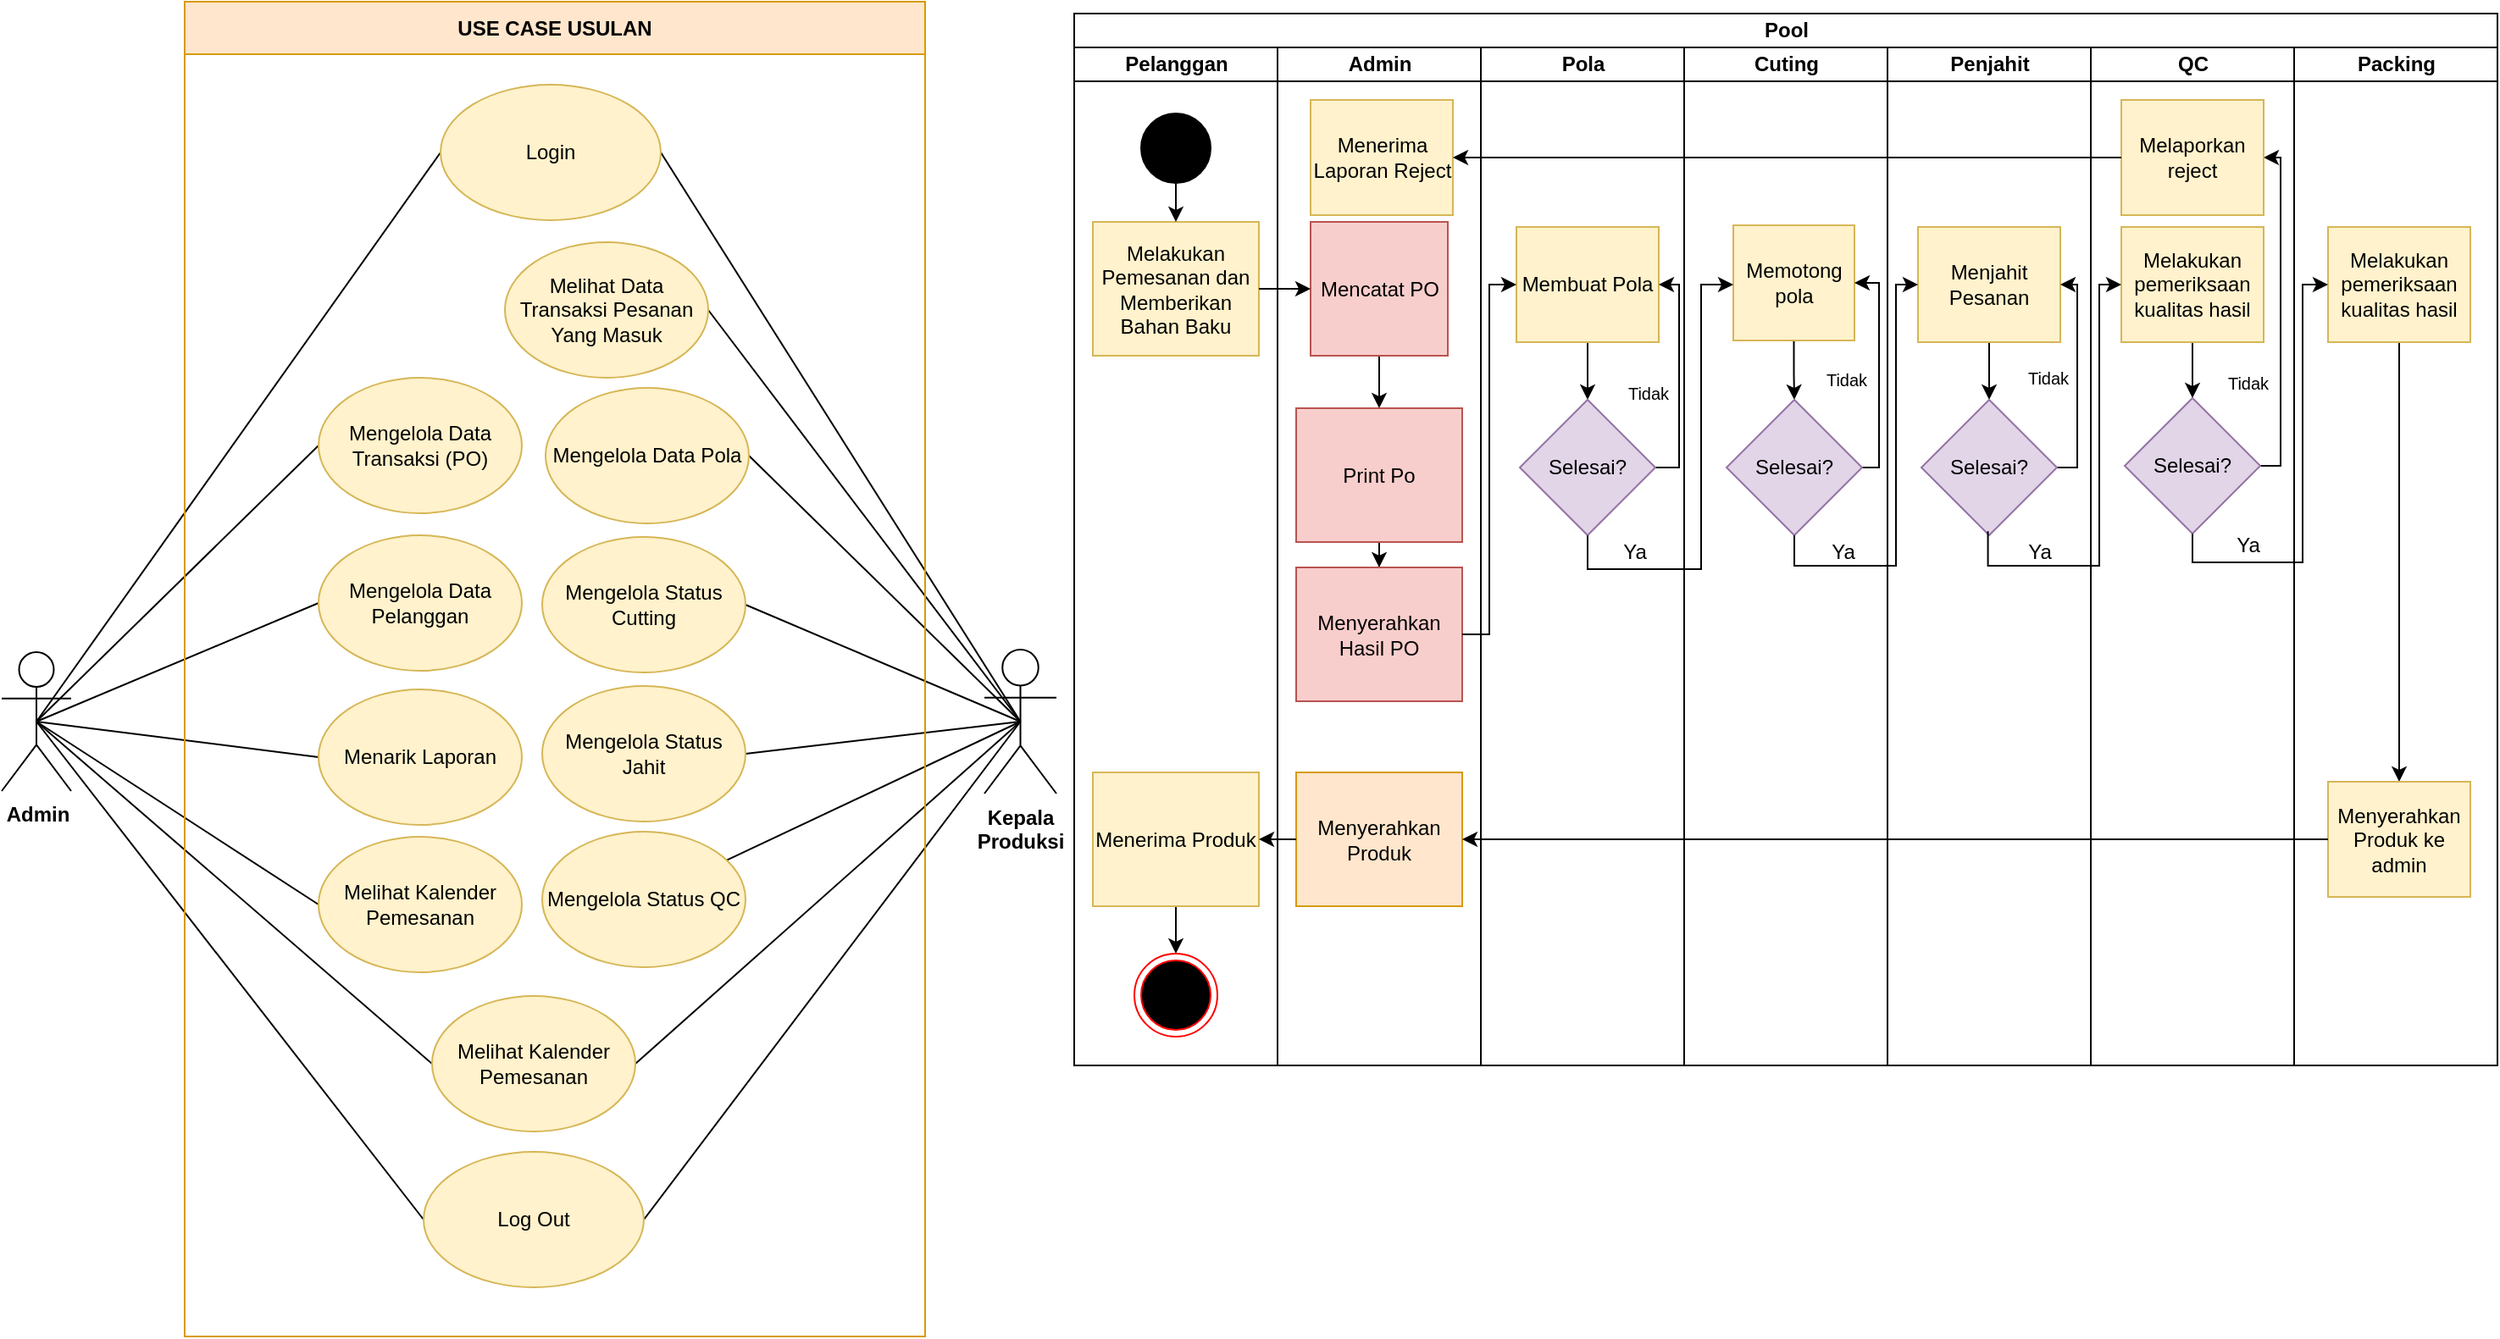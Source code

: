 <mxfile version="23.0.2" type="device">
  <diagram name="Page-1" id="tFfuztcTMQs85qxiR20M">
    <mxGraphModel dx="2600" dy="2480" grid="0" gridSize="10" guides="1" tooltips="1" connect="1" arrows="1" fold="1" page="1" pageScale="1" pageWidth="1169" pageHeight="827" math="0" shadow="0">
      <root>
        <mxCell id="0" />
        <mxCell id="1" parent="0" />
        <mxCell id="OKB7FHjG0Eb22n6GFWlt-1" value="Pool" style="swimlane;childLayout=stackLayout;resizeParent=1;resizeParentMax=0;startSize=20;html=1;" parent="1" vertex="1">
          <mxGeometry x="650" y="-804" width="840" height="621" as="geometry" />
        </mxCell>
        <mxCell id="OKB7FHjG0Eb22n6GFWlt-2" value="Pelanggan" style="swimlane;startSize=20;html=1;" parent="OKB7FHjG0Eb22n6GFWlt-1" vertex="1">
          <mxGeometry y="20" width="120" height="601" as="geometry" />
        </mxCell>
        <mxCell id="OKB7FHjG0Eb22n6GFWlt-34" value="Melakukan Pemesanan dan Memberikan Bahan Baku" style="rounded=0;whiteSpace=wrap;html=1;fillColor=#fff2cc;strokeColor=#d6b656;" parent="OKB7FHjG0Eb22n6GFWlt-2" vertex="1">
          <mxGeometry x="11" y="103" width="98" height="79" as="geometry" />
        </mxCell>
        <mxCell id="ELi3AkkHZuvTiEJ5uhsd-73" value="" style="edgeStyle=orthogonalEdgeStyle;rounded=0;orthogonalLoop=1;jettySize=auto;html=1;" parent="OKB7FHjG0Eb22n6GFWlt-2" source="ELi3AkkHZuvTiEJ5uhsd-44" target="ELi3AkkHZuvTiEJ5uhsd-72" edge="1">
          <mxGeometry relative="1" as="geometry" />
        </mxCell>
        <mxCell id="ELi3AkkHZuvTiEJ5uhsd-44" value="Menerima Produk" style="rounded=0;whiteSpace=wrap;html=1;fillColor=#fff2cc;strokeColor=#d6b656;" parent="OKB7FHjG0Eb22n6GFWlt-2" vertex="1">
          <mxGeometry x="11" y="428" width="98" height="79" as="geometry" />
        </mxCell>
        <mxCell id="ELi3AkkHZuvTiEJ5uhsd-71" value="" style="edgeStyle=orthogonalEdgeStyle;rounded=0;orthogonalLoop=1;jettySize=auto;html=1;" parent="OKB7FHjG0Eb22n6GFWlt-2" source="ELi3AkkHZuvTiEJ5uhsd-70" target="OKB7FHjG0Eb22n6GFWlt-34" edge="1">
          <mxGeometry relative="1" as="geometry" />
        </mxCell>
        <mxCell id="ELi3AkkHZuvTiEJ5uhsd-70" value="" style="ellipse;whiteSpace=wrap;html=1;aspect=fixed;fillColor=#000000;" parent="OKB7FHjG0Eb22n6GFWlt-2" vertex="1">
          <mxGeometry x="39.5" y="39" width="41" height="41" as="geometry" />
        </mxCell>
        <mxCell id="ELi3AkkHZuvTiEJ5uhsd-72" value="" style="ellipse;html=1;shape=endState;fillColor=#000000;strokeColor=#ff0000;" parent="OKB7FHjG0Eb22n6GFWlt-2" vertex="1">
          <mxGeometry x="35.5" y="535" width="49" height="49" as="geometry" />
        </mxCell>
        <mxCell id="OKB7FHjG0Eb22n6GFWlt-3" value="Admin" style="swimlane;startSize=20;html=1;" parent="OKB7FHjG0Eb22n6GFWlt-1" vertex="1">
          <mxGeometry x="120" y="20" width="120" height="601" as="geometry" />
        </mxCell>
        <mxCell id="ELi3AkkHZuvTiEJ5uhsd-68" value="" style="edgeStyle=orthogonalEdgeStyle;rounded=0;orthogonalLoop=1;jettySize=auto;html=1;" parent="OKB7FHjG0Eb22n6GFWlt-3" source="OKB7FHjG0Eb22n6GFWlt-36" target="OKB7FHjG0Eb22n6GFWlt-37" edge="1">
          <mxGeometry relative="1" as="geometry" />
        </mxCell>
        <mxCell id="OKB7FHjG0Eb22n6GFWlt-36" value="Mencatat PO" style="rounded=0;whiteSpace=wrap;html=1;fillColor=#f8cecc;strokeColor=#b85450;" parent="OKB7FHjG0Eb22n6GFWlt-3" vertex="1">
          <mxGeometry x="19.5" y="103" width="81" height="79" as="geometry" />
        </mxCell>
        <mxCell id="ELi3AkkHZuvTiEJ5uhsd-69" value="" style="edgeStyle=orthogonalEdgeStyle;rounded=0;orthogonalLoop=1;jettySize=auto;html=1;" parent="OKB7FHjG0Eb22n6GFWlt-3" source="OKB7FHjG0Eb22n6GFWlt-37" target="ELi3AkkHZuvTiEJ5uhsd-29" edge="1">
          <mxGeometry relative="1" as="geometry" />
        </mxCell>
        <mxCell id="OKB7FHjG0Eb22n6GFWlt-37" value="Print Po" style="rounded=0;whiteSpace=wrap;html=1;fillColor=#f8cecc;strokeColor=#b85450;" parent="OKB7FHjG0Eb22n6GFWlt-3" vertex="1">
          <mxGeometry x="11" y="213" width="98" height="79" as="geometry" />
        </mxCell>
        <mxCell id="ELi3AkkHZuvTiEJ5uhsd-29" value="Menyerahkan Hasil PO" style="rounded=0;whiteSpace=wrap;html=1;fillColor=#f8cecc;strokeColor=#b85450;" parent="OKB7FHjG0Eb22n6GFWlt-3" vertex="1">
          <mxGeometry x="11" y="307" width="98" height="79" as="geometry" />
        </mxCell>
        <mxCell id="ELi3AkkHZuvTiEJ5uhsd-42" value="Menyerahkan Produk" style="rounded=0;whiteSpace=wrap;html=1;fillColor=#ffe6cc;strokeColor=#d79b00;" parent="OKB7FHjG0Eb22n6GFWlt-3" vertex="1">
          <mxGeometry x="11" y="428" width="98" height="79" as="geometry" />
        </mxCell>
        <mxCell id="ELi3AkkHZuvTiEJ5uhsd-80" value="Menerima Laporan Reject" style="rounded=0;whiteSpace=wrap;html=1;fillColor=#fff2cc;strokeColor=#d6b656;" parent="OKB7FHjG0Eb22n6GFWlt-3" vertex="1">
          <mxGeometry x="19.5" y="31" width="84" height="68" as="geometry" />
        </mxCell>
        <mxCell id="OKB7FHjG0Eb22n6GFWlt-4" value="Pola" style="swimlane;startSize=20;html=1;" parent="OKB7FHjG0Eb22n6GFWlt-1" vertex="1">
          <mxGeometry x="240" y="20" width="120" height="601" as="geometry" />
        </mxCell>
        <mxCell id="ELi3AkkHZuvTiEJ5uhsd-33" value="" style="edgeStyle=orthogonalEdgeStyle;rounded=0;orthogonalLoop=1;jettySize=auto;html=1;" parent="OKB7FHjG0Eb22n6GFWlt-4" source="ELi3AkkHZuvTiEJ5uhsd-27" target="ELi3AkkHZuvTiEJ5uhsd-32" edge="1">
          <mxGeometry relative="1" as="geometry" />
        </mxCell>
        <mxCell id="ELi3AkkHZuvTiEJ5uhsd-27" value="Membuat Pola" style="rounded=0;whiteSpace=wrap;html=1;fillColor=#fff2cc;strokeColor=#d6b656;" parent="OKB7FHjG0Eb22n6GFWlt-4" vertex="1">
          <mxGeometry x="21" y="106" width="84" height="68" as="geometry" />
        </mxCell>
        <mxCell id="ELi3AkkHZuvTiEJ5uhsd-58" style="edgeStyle=orthogonalEdgeStyle;rounded=0;orthogonalLoop=1;jettySize=auto;html=1;exitX=1;exitY=0.5;exitDx=0;exitDy=0;entryX=1;entryY=0.5;entryDx=0;entryDy=0;" parent="OKB7FHjG0Eb22n6GFWlt-4" source="ELi3AkkHZuvTiEJ5uhsd-32" target="ELi3AkkHZuvTiEJ5uhsd-27" edge="1">
          <mxGeometry relative="1" as="geometry">
            <Array as="points">
              <mxPoint x="117" y="248" />
              <mxPoint x="117" y="140" />
            </Array>
          </mxGeometry>
        </mxCell>
        <mxCell id="ELi3AkkHZuvTiEJ5uhsd-32" value="Selesai?" style="rhombus;whiteSpace=wrap;html=1;fillColor=#e1d5e7;strokeColor=#9673a6;" parent="OKB7FHjG0Eb22n6GFWlt-4" vertex="1">
          <mxGeometry x="23.0" y="208" width="80" height="80" as="geometry" />
        </mxCell>
        <mxCell id="ELi3AkkHZuvTiEJ5uhsd-56" value="Ya" style="text;html=1;strokeColor=none;fillColor=none;align=center;verticalAlign=middle;whiteSpace=wrap;rounded=0;" parent="OKB7FHjG0Eb22n6GFWlt-4" vertex="1">
          <mxGeometry x="74" y="283" width="34" height="30" as="geometry" />
        </mxCell>
        <mxCell id="ELi3AkkHZuvTiEJ5uhsd-65" value="&lt;font style=&quot;font-size: 10px;&quot;&gt;Tidak&lt;/font&gt;" style="text;html=1;strokeColor=none;fillColor=none;align=center;verticalAlign=middle;whiteSpace=wrap;rounded=0;" parent="OKB7FHjG0Eb22n6GFWlt-4" vertex="1">
          <mxGeometry x="82" y="189" width="34" height="30" as="geometry" />
        </mxCell>
        <mxCell id="OKB7FHjG0Eb22n6GFWlt-5" value="Cuting" style="swimlane;startSize=20;html=1;" parent="OKB7FHjG0Eb22n6GFWlt-1" vertex="1">
          <mxGeometry x="360" y="20" width="120" height="601" as="geometry" />
        </mxCell>
        <mxCell id="ELi3AkkHZuvTiEJ5uhsd-46" value="" style="edgeStyle=orthogonalEdgeStyle;rounded=0;orthogonalLoop=1;jettySize=auto;html=1;" parent="OKB7FHjG0Eb22n6GFWlt-5" source="ELi3AkkHZuvTiEJ5uhsd-31" target="ELi3AkkHZuvTiEJ5uhsd-37" edge="1">
          <mxGeometry relative="1" as="geometry" />
        </mxCell>
        <mxCell id="ELi3AkkHZuvTiEJ5uhsd-31" value="Memotong pola" style="rounded=0;whiteSpace=wrap;html=1;fillColor=#fff2cc;strokeColor=#d6b656;" parent="OKB7FHjG0Eb22n6GFWlt-5" vertex="1">
          <mxGeometry x="29" y="105" width="71.5" height="68" as="geometry" />
        </mxCell>
        <mxCell id="ELi3AkkHZuvTiEJ5uhsd-59" style="edgeStyle=orthogonalEdgeStyle;rounded=0;orthogonalLoop=1;jettySize=auto;html=1;exitX=1;exitY=0.5;exitDx=0;exitDy=0;entryX=1;entryY=0.5;entryDx=0;entryDy=0;" parent="OKB7FHjG0Eb22n6GFWlt-5" source="ELi3AkkHZuvTiEJ5uhsd-37" target="ELi3AkkHZuvTiEJ5uhsd-31" edge="1">
          <mxGeometry relative="1" as="geometry">
            <Array as="points">
              <mxPoint x="115" y="248" />
              <mxPoint x="115" y="139" />
            </Array>
          </mxGeometry>
        </mxCell>
        <mxCell id="ELi3AkkHZuvTiEJ5uhsd-37" value="Selesai?" style="rhombus;whiteSpace=wrap;html=1;fillColor=#e1d5e7;strokeColor=#9673a6;" parent="OKB7FHjG0Eb22n6GFWlt-5" vertex="1">
          <mxGeometry x="25.0" y="208" width="80" height="80" as="geometry" />
        </mxCell>
        <mxCell id="ELi3AkkHZuvTiEJ5uhsd-55" value="Ya" style="text;html=1;strokeColor=none;fillColor=none;align=center;verticalAlign=middle;whiteSpace=wrap;rounded=0;" parent="OKB7FHjG0Eb22n6GFWlt-5" vertex="1">
          <mxGeometry x="77" y="283" width="34" height="30" as="geometry" />
        </mxCell>
        <mxCell id="ELi3AkkHZuvTiEJ5uhsd-61" value="&lt;font style=&quot;font-size: 10px;&quot;&gt;Tidak&lt;/font&gt;" style="text;html=1;strokeColor=none;fillColor=none;align=center;verticalAlign=middle;whiteSpace=wrap;rounded=0;" parent="OKB7FHjG0Eb22n6GFWlt-5" vertex="1">
          <mxGeometry x="79" y="181" width="34" height="30" as="geometry" />
        </mxCell>
        <mxCell id="OKB7FHjG0Eb22n6GFWlt-6" value="Penjahit" style="swimlane;startSize=20;html=1;" parent="OKB7FHjG0Eb22n6GFWlt-1" vertex="1">
          <mxGeometry x="480" y="20" width="120" height="601" as="geometry" />
        </mxCell>
        <mxCell id="ELi3AkkHZuvTiEJ5uhsd-48" value="" style="edgeStyle=orthogonalEdgeStyle;rounded=0;orthogonalLoop=1;jettySize=auto;html=1;" parent="OKB7FHjG0Eb22n6GFWlt-6" source="ELi3AkkHZuvTiEJ5uhsd-35" target="ELi3AkkHZuvTiEJ5uhsd-38" edge="1">
          <mxGeometry relative="1" as="geometry" />
        </mxCell>
        <mxCell id="ELi3AkkHZuvTiEJ5uhsd-35" value="Menjahit Pesanan" style="rounded=0;whiteSpace=wrap;html=1;fillColor=#fff2cc;strokeColor=#d6b656;" parent="OKB7FHjG0Eb22n6GFWlt-6" vertex="1">
          <mxGeometry x="18" y="106" width="84" height="68" as="geometry" />
        </mxCell>
        <mxCell id="ELi3AkkHZuvTiEJ5uhsd-60" style="edgeStyle=orthogonalEdgeStyle;rounded=0;orthogonalLoop=1;jettySize=auto;html=1;exitX=1;exitY=0.5;exitDx=0;exitDy=0;entryX=1;entryY=0.5;entryDx=0;entryDy=0;" parent="OKB7FHjG0Eb22n6GFWlt-6" source="ELi3AkkHZuvTiEJ5uhsd-38" target="ELi3AkkHZuvTiEJ5uhsd-35" edge="1">
          <mxGeometry relative="1" as="geometry">
            <Array as="points">
              <mxPoint x="112" y="248" />
              <mxPoint x="112" y="140" />
            </Array>
          </mxGeometry>
        </mxCell>
        <mxCell id="ELi3AkkHZuvTiEJ5uhsd-38" value="Selesai?" style="rhombus;whiteSpace=wrap;html=1;fillColor=#e1d5e7;strokeColor=#9673a6;" parent="OKB7FHjG0Eb22n6GFWlt-6" vertex="1">
          <mxGeometry x="20.0" y="208" width="80" height="80" as="geometry" />
        </mxCell>
        <mxCell id="ELi3AkkHZuvTiEJ5uhsd-53" value="Ya" style="text;html=1;strokeColor=none;fillColor=none;align=center;verticalAlign=middle;whiteSpace=wrap;rounded=0;" parent="OKB7FHjG0Eb22n6GFWlt-6" vertex="1">
          <mxGeometry x="60.0" y="283" width="60" height="30" as="geometry" />
        </mxCell>
        <mxCell id="ELi3AkkHZuvTiEJ5uhsd-62" value="&lt;font style=&quot;font-size: 10px;&quot;&gt;Tidak&lt;/font&gt;" style="text;html=1;strokeColor=none;fillColor=none;align=center;verticalAlign=middle;whiteSpace=wrap;rounded=0;" parent="OKB7FHjG0Eb22n6GFWlt-6" vertex="1">
          <mxGeometry x="78" y="180" width="34" height="30" as="geometry" />
        </mxCell>
        <mxCell id="OKB7FHjG0Eb22n6GFWlt-7" value="QC" style="swimlane;startSize=20;html=1;" parent="OKB7FHjG0Eb22n6GFWlt-1" vertex="1">
          <mxGeometry x="600" y="20" width="120" height="601" as="geometry" />
        </mxCell>
        <mxCell id="ELi3AkkHZuvTiEJ5uhsd-50" value="" style="edgeStyle=orthogonalEdgeStyle;rounded=0;orthogonalLoop=1;jettySize=auto;html=1;" parent="OKB7FHjG0Eb22n6GFWlt-7" source="ELi3AkkHZuvTiEJ5uhsd-36" target="ELi3AkkHZuvTiEJ5uhsd-39" edge="1">
          <mxGeometry relative="1" as="geometry" />
        </mxCell>
        <mxCell id="ELi3AkkHZuvTiEJ5uhsd-36" value="Melakukan pemeriksaan kualitas hasil" style="rounded=0;whiteSpace=wrap;html=1;fillColor=#fff2cc;strokeColor=#d6b656;" parent="OKB7FHjG0Eb22n6GFWlt-7" vertex="1">
          <mxGeometry x="18" y="106" width="84" height="68" as="geometry" />
        </mxCell>
        <mxCell id="ELi3AkkHZuvTiEJ5uhsd-79" style="edgeStyle=orthogonalEdgeStyle;rounded=0;orthogonalLoop=1;jettySize=auto;html=1;exitX=1;exitY=0.5;exitDx=0;exitDy=0;entryX=1;entryY=0.5;entryDx=0;entryDy=0;" parent="OKB7FHjG0Eb22n6GFWlt-7" source="ELi3AkkHZuvTiEJ5uhsd-39" target="ELi3AkkHZuvTiEJ5uhsd-78" edge="1">
          <mxGeometry relative="1" as="geometry">
            <Array as="points">
              <mxPoint x="112" y="247" />
              <mxPoint x="112" y="65" />
            </Array>
          </mxGeometry>
        </mxCell>
        <mxCell id="ELi3AkkHZuvTiEJ5uhsd-39" value="Selesai?" style="rhombus;whiteSpace=wrap;html=1;fillColor=#e1d5e7;strokeColor=#9673a6;" parent="OKB7FHjG0Eb22n6GFWlt-7" vertex="1">
          <mxGeometry x="20.0" y="207" width="80" height="80" as="geometry" />
        </mxCell>
        <mxCell id="ELi3AkkHZuvTiEJ5uhsd-54" value="Ya" style="text;html=1;strokeColor=none;fillColor=none;align=center;verticalAlign=middle;whiteSpace=wrap;rounded=0;" parent="OKB7FHjG0Eb22n6GFWlt-7" vertex="1">
          <mxGeometry x="76" y="279" width="34" height="30" as="geometry" />
        </mxCell>
        <mxCell id="ELi3AkkHZuvTiEJ5uhsd-63" value="&lt;font style=&quot;font-size: 10px;&quot;&gt;Tidak&lt;/font&gt;" style="text;html=1;strokeColor=none;fillColor=none;align=center;verticalAlign=middle;whiteSpace=wrap;rounded=0;" parent="OKB7FHjG0Eb22n6GFWlt-7" vertex="1">
          <mxGeometry x="76" y="183" width="34" height="30" as="geometry" />
        </mxCell>
        <mxCell id="ELi3AkkHZuvTiEJ5uhsd-78" value="Melaporkan reject" style="rounded=0;whiteSpace=wrap;html=1;fillColor=#fff2cc;strokeColor=#d6b656;" parent="OKB7FHjG0Eb22n6GFWlt-7" vertex="1">
          <mxGeometry x="18" y="31" width="84" height="68" as="geometry" />
        </mxCell>
        <mxCell id="OKB7FHjG0Eb22n6GFWlt-8" value="Packing" style="swimlane;startSize=20;html=1;" parent="OKB7FHjG0Eb22n6GFWlt-1" vertex="1">
          <mxGeometry x="720" y="20" width="120" height="601" as="geometry" />
        </mxCell>
        <mxCell id="ELi3AkkHZuvTiEJ5uhsd-76" style="edgeStyle=orthogonalEdgeStyle;rounded=0;orthogonalLoop=1;jettySize=auto;html=1;exitX=0.5;exitY=1;exitDx=0;exitDy=0;" parent="OKB7FHjG0Eb22n6GFWlt-8" source="ELi3AkkHZuvTiEJ5uhsd-41" target="ELi3AkkHZuvTiEJ5uhsd-75" edge="1">
          <mxGeometry relative="1" as="geometry" />
        </mxCell>
        <mxCell id="ELi3AkkHZuvTiEJ5uhsd-41" value="Melakukan pemeriksaan kualitas hasil" style="rounded=0;whiteSpace=wrap;html=1;fillColor=#fff2cc;strokeColor=#d6b656;" parent="OKB7FHjG0Eb22n6GFWlt-8" vertex="1">
          <mxGeometry x="20" y="106" width="84" height="68" as="geometry" />
        </mxCell>
        <mxCell id="ELi3AkkHZuvTiEJ5uhsd-75" value="Menyerahkan Produk ke admin" style="rounded=0;whiteSpace=wrap;html=1;fillColor=#fff2cc;strokeColor=#d6b656;" parent="OKB7FHjG0Eb22n6GFWlt-8" vertex="1">
          <mxGeometry x="20" y="433.5" width="84" height="68" as="geometry" />
        </mxCell>
        <mxCell id="ELi3AkkHZuvTiEJ5uhsd-30" style="edgeStyle=orthogonalEdgeStyle;rounded=0;orthogonalLoop=1;jettySize=auto;html=1;exitX=1;exitY=0.5;exitDx=0;exitDy=0;entryX=0;entryY=0.5;entryDx=0;entryDy=0;" parent="OKB7FHjG0Eb22n6GFWlt-1" source="ELi3AkkHZuvTiEJ5uhsd-29" target="ELi3AkkHZuvTiEJ5uhsd-27" edge="1">
          <mxGeometry relative="1" as="geometry">
            <Array as="points">
              <mxPoint x="245" y="367" />
              <mxPoint x="245" y="160" />
            </Array>
          </mxGeometry>
        </mxCell>
        <mxCell id="ELi3AkkHZuvTiEJ5uhsd-34" style="edgeStyle=orthogonalEdgeStyle;rounded=0;orthogonalLoop=1;jettySize=auto;html=1;exitX=0.5;exitY=1;exitDx=0;exitDy=0;" parent="OKB7FHjG0Eb22n6GFWlt-1" source="ELi3AkkHZuvTiEJ5uhsd-32" target="ELi3AkkHZuvTiEJ5uhsd-31" edge="1">
          <mxGeometry relative="1" as="geometry">
            <Array as="points">
              <mxPoint x="303" y="328" />
              <mxPoint x="370" y="328" />
              <mxPoint x="370" y="160" />
            </Array>
          </mxGeometry>
        </mxCell>
        <mxCell id="ELi3AkkHZuvTiEJ5uhsd-45" style="edgeStyle=orthogonalEdgeStyle;rounded=0;orthogonalLoop=1;jettySize=auto;html=1;exitX=0;exitY=0.5;exitDx=0;exitDy=0;entryX=1;entryY=0.5;entryDx=0;entryDy=0;" parent="OKB7FHjG0Eb22n6GFWlt-1" source="ELi3AkkHZuvTiEJ5uhsd-42" target="ELi3AkkHZuvTiEJ5uhsd-44" edge="1">
          <mxGeometry relative="1" as="geometry" />
        </mxCell>
        <mxCell id="ELi3AkkHZuvTiEJ5uhsd-47" style="edgeStyle=orthogonalEdgeStyle;rounded=0;orthogonalLoop=1;jettySize=auto;html=1;exitX=0.5;exitY=1;exitDx=0;exitDy=0;entryX=0;entryY=0.5;entryDx=0;entryDy=0;" parent="OKB7FHjG0Eb22n6GFWlt-1" source="ELi3AkkHZuvTiEJ5uhsd-37" target="ELi3AkkHZuvTiEJ5uhsd-35" edge="1">
          <mxGeometry relative="1" as="geometry">
            <Array as="points">
              <mxPoint x="425" y="326" />
              <mxPoint x="485" y="326" />
              <mxPoint x="485" y="160" />
            </Array>
          </mxGeometry>
        </mxCell>
        <mxCell id="ELi3AkkHZuvTiEJ5uhsd-49" style="edgeStyle=orthogonalEdgeStyle;rounded=0;orthogonalLoop=1;jettySize=auto;html=1;exitX=0.491;exitY=0.971;exitDx=0;exitDy=0;entryX=0;entryY=0.5;entryDx=0;entryDy=0;exitPerimeter=0;" parent="OKB7FHjG0Eb22n6GFWlt-1" source="ELi3AkkHZuvTiEJ5uhsd-38" target="ELi3AkkHZuvTiEJ5uhsd-36" edge="1">
          <mxGeometry relative="1" as="geometry">
            <Array as="points">
              <mxPoint x="539" y="326" />
              <mxPoint x="605" y="326" />
              <mxPoint x="605" y="160" />
            </Array>
          </mxGeometry>
        </mxCell>
        <mxCell id="ELi3AkkHZuvTiEJ5uhsd-51" style="edgeStyle=orthogonalEdgeStyle;rounded=0;orthogonalLoop=1;jettySize=auto;html=1;exitX=0.5;exitY=1;exitDx=0;exitDy=0;entryX=0;entryY=0.5;entryDx=0;entryDy=0;" parent="OKB7FHjG0Eb22n6GFWlt-1" source="ELi3AkkHZuvTiEJ5uhsd-39" target="ELi3AkkHZuvTiEJ5uhsd-41" edge="1">
          <mxGeometry relative="1" as="geometry">
            <Array as="points">
              <mxPoint x="660" y="324" />
              <mxPoint x="725" y="324" />
              <mxPoint x="725" y="160" />
            </Array>
          </mxGeometry>
        </mxCell>
        <mxCell id="ELi3AkkHZuvTiEJ5uhsd-67" style="edgeStyle=orthogonalEdgeStyle;rounded=0;orthogonalLoop=1;jettySize=auto;html=1;exitX=1;exitY=0.5;exitDx=0;exitDy=0;" parent="OKB7FHjG0Eb22n6GFWlt-1" source="OKB7FHjG0Eb22n6GFWlt-34" target="OKB7FHjG0Eb22n6GFWlt-36" edge="1">
          <mxGeometry relative="1" as="geometry" />
        </mxCell>
        <mxCell id="ELi3AkkHZuvTiEJ5uhsd-77" style="edgeStyle=orthogonalEdgeStyle;rounded=0;orthogonalLoop=1;jettySize=auto;html=1;exitX=0;exitY=0.5;exitDx=0;exitDy=0;entryX=1;entryY=0.5;entryDx=0;entryDy=0;" parent="OKB7FHjG0Eb22n6GFWlt-1" source="ELi3AkkHZuvTiEJ5uhsd-75" target="ELi3AkkHZuvTiEJ5uhsd-42" edge="1">
          <mxGeometry relative="1" as="geometry" />
        </mxCell>
        <mxCell id="ELi3AkkHZuvTiEJ5uhsd-81" style="edgeStyle=orthogonalEdgeStyle;rounded=0;orthogonalLoop=1;jettySize=auto;html=1;exitX=0;exitY=0.5;exitDx=0;exitDy=0;entryX=1;entryY=0.5;entryDx=0;entryDy=0;" parent="OKB7FHjG0Eb22n6GFWlt-1" source="ELi3AkkHZuvTiEJ5uhsd-78" target="ELi3AkkHZuvTiEJ5uhsd-80" edge="1">
          <mxGeometry relative="1" as="geometry" />
        </mxCell>
        <mxCell id="OKB7FHjG0Eb22n6GFWlt-40" style="edgeStyle=none;rounded=0;orthogonalLoop=1;jettySize=auto;html=1;exitX=0.5;exitY=0.5;exitDx=0;exitDy=0;exitPerimeter=0;entryX=0;entryY=0.5;entryDx=0;entryDy=0;endArrow=none;endFill=0;" parent="1" source="OKB7FHjG0Eb22n6GFWlt-11" target="OKB7FHjG0Eb22n6GFWlt-26" edge="1">
          <mxGeometry relative="1" as="geometry" />
        </mxCell>
        <mxCell id="OKB7FHjG0Eb22n6GFWlt-41" style="edgeStyle=none;rounded=0;orthogonalLoop=1;jettySize=auto;html=1;exitX=0.5;exitY=0.5;exitDx=0;exitDy=0;exitPerimeter=0;entryX=0;entryY=0.5;entryDx=0;entryDy=0;endArrow=none;endFill=0;" parent="1" source="OKB7FHjG0Eb22n6GFWlt-11" target="OKB7FHjG0Eb22n6GFWlt-15" edge="1">
          <mxGeometry relative="1" as="geometry" />
        </mxCell>
        <mxCell id="OKB7FHjG0Eb22n6GFWlt-42" style="edgeStyle=none;rounded=0;orthogonalLoop=1;jettySize=auto;html=1;exitX=0.5;exitY=0.5;exitDx=0;exitDy=0;exitPerimeter=0;entryX=0;entryY=0.5;entryDx=0;entryDy=0;endArrow=none;endFill=0;" parent="1" source="OKB7FHjG0Eb22n6GFWlt-11" target="OKB7FHjG0Eb22n6GFWlt-24" edge="1">
          <mxGeometry relative="1" as="geometry">
            <mxPoint x="125.485" y="-389.845" as="targetPoint" />
          </mxGeometry>
        </mxCell>
        <mxCell id="ELi3AkkHZuvTiEJ5uhsd-88" style="rounded=0;orthogonalLoop=1;jettySize=auto;html=1;exitX=0.5;exitY=0.5;exitDx=0;exitDy=0;exitPerimeter=0;entryX=0;entryY=0.5;entryDx=0;entryDy=0;endArrow=none;endFill=0;" parent="1" source="OKB7FHjG0Eb22n6GFWlt-11" target="ELi3AkkHZuvTiEJ5uhsd-86" edge="1">
          <mxGeometry relative="1" as="geometry" />
        </mxCell>
        <mxCell id="ELi3AkkHZuvTiEJ5uhsd-90" style="rounded=0;orthogonalLoop=1;jettySize=auto;html=1;exitX=0.5;exitY=0.5;exitDx=0;exitDy=0;exitPerimeter=0;entryX=0;entryY=0.5;entryDx=0;entryDy=0;endArrow=none;endFill=0;" parent="1" source="OKB7FHjG0Eb22n6GFWlt-11" target="ELi3AkkHZuvTiEJ5uhsd-87" edge="1">
          <mxGeometry relative="1" as="geometry" />
        </mxCell>
        <mxCell id="ELi3AkkHZuvTiEJ5uhsd-91" style="rounded=0;orthogonalLoop=1;jettySize=auto;html=1;exitX=0.5;exitY=0.5;exitDx=0;exitDy=0;exitPerimeter=0;entryX=0;entryY=0.5;entryDx=0;entryDy=0;endArrow=none;endFill=0;" parent="1" source="OKB7FHjG0Eb22n6GFWlt-11" target="OKB7FHjG0Eb22n6GFWlt-14" edge="1">
          <mxGeometry relative="1" as="geometry" />
        </mxCell>
        <mxCell id="ELi3AkkHZuvTiEJ5uhsd-95" style="rounded=0;orthogonalLoop=1;jettySize=auto;html=1;exitX=0.5;exitY=0.5;exitDx=0;exitDy=0;exitPerimeter=0;entryX=0;entryY=0.5;entryDx=0;entryDy=0;endArrow=none;endFill=0;" parent="1" source="OKB7FHjG0Eb22n6GFWlt-11" target="ELi3AkkHZuvTiEJ5uhsd-93" edge="1">
          <mxGeometry relative="1" as="geometry" />
        </mxCell>
        <mxCell id="OKB7FHjG0Eb22n6GFWlt-11" value="&lt;b&gt;Admin&lt;/b&gt;" style="shape=umlActor;verticalLabelPosition=bottom;verticalAlign=top;html=1;outlineConnect=0;" parent="1" vertex="1">
          <mxGeometry x="17" y="-427" width="41" height="82" as="geometry" />
        </mxCell>
        <mxCell id="OKB7FHjG0Eb22n6GFWlt-30" style="edgeStyle=none;rounded=0;orthogonalLoop=1;jettySize=auto;html=1;exitX=0.5;exitY=0.5;exitDx=0;exitDy=0;exitPerimeter=0;entryX=1;entryY=0.5;entryDx=0;entryDy=0;endArrow=none;endFill=0;" parent="1" source="OKB7FHjG0Eb22n6GFWlt-12" target="OKB7FHjG0Eb22n6GFWlt-25" edge="1">
          <mxGeometry relative="1" as="geometry" />
        </mxCell>
        <mxCell id="OKB7FHjG0Eb22n6GFWlt-31" style="edgeStyle=none;rounded=0;orthogonalLoop=1;jettySize=auto;html=1;exitX=0.5;exitY=0.5;exitDx=0;exitDy=0;exitPerimeter=0;entryX=1;entryY=0.5;entryDx=0;entryDy=0;endArrow=none;endFill=0;" parent="1" source="OKB7FHjG0Eb22n6GFWlt-12" target="OKB7FHjG0Eb22n6GFWlt-27" edge="1">
          <mxGeometry relative="1" as="geometry" />
        </mxCell>
        <mxCell id="OKB7FHjG0Eb22n6GFWlt-32" style="edgeStyle=none;rounded=0;orthogonalLoop=1;jettySize=auto;html=1;exitX=0.5;exitY=0.5;exitDx=0;exitDy=0;exitPerimeter=0;entryX=1;entryY=0.5;entryDx=0;entryDy=0;endArrow=none;endFill=0;" parent="1" source="OKB7FHjG0Eb22n6GFWlt-12" target="OKB7FHjG0Eb22n6GFWlt-28" edge="1">
          <mxGeometry relative="1" as="geometry" />
        </mxCell>
        <mxCell id="OKB7FHjG0Eb22n6GFWlt-33" style="edgeStyle=none;rounded=0;orthogonalLoop=1;jettySize=auto;html=1;exitX=0.5;exitY=0.5;exitDx=0;exitDy=0;exitPerimeter=0;endArrow=none;endFill=0;" parent="1" source="OKB7FHjG0Eb22n6GFWlt-12" target="OKB7FHjG0Eb22n6GFWlt-29" edge="1">
          <mxGeometry relative="1" as="geometry" />
        </mxCell>
        <mxCell id="ELi3AkkHZuvTiEJ5uhsd-89" style="rounded=0;orthogonalLoop=1;jettySize=auto;html=1;exitX=0.5;exitY=0.5;exitDx=0;exitDy=0;exitPerimeter=0;entryX=1;entryY=0.5;entryDx=0;entryDy=0;endArrow=none;endFill=0;" parent="1" source="OKB7FHjG0Eb22n6GFWlt-12" target="ELi3AkkHZuvTiEJ5uhsd-87" edge="1">
          <mxGeometry relative="1" as="geometry" />
        </mxCell>
        <mxCell id="ELi3AkkHZuvTiEJ5uhsd-92" style="rounded=0;orthogonalLoop=1;jettySize=auto;html=1;exitX=0.5;exitY=0.5;exitDx=0;exitDy=0;exitPerimeter=0;entryX=1;entryY=0.5;entryDx=0;entryDy=0;endArrow=none;endFill=0;" parent="1" source="OKB7FHjG0Eb22n6GFWlt-12" target="OKB7FHjG0Eb22n6GFWlt-14" edge="1">
          <mxGeometry relative="1" as="geometry" />
        </mxCell>
        <mxCell id="ELi3AkkHZuvTiEJ5uhsd-94" style="rounded=0;orthogonalLoop=1;jettySize=auto;html=1;exitX=0.5;exitY=0.5;exitDx=0;exitDy=0;exitPerimeter=0;entryX=1;entryY=0.5;entryDx=0;entryDy=0;endArrow=none;endFill=0;" parent="1" source="OKB7FHjG0Eb22n6GFWlt-12" target="ELi3AkkHZuvTiEJ5uhsd-93" edge="1">
          <mxGeometry relative="1" as="geometry" />
        </mxCell>
        <mxCell id="ELi3AkkHZuvTiEJ5uhsd-97" style="rounded=0;orthogonalLoop=1;jettySize=auto;html=1;exitX=0.5;exitY=0.5;exitDx=0;exitDy=0;exitPerimeter=0;entryX=1;entryY=0.5;entryDx=0;entryDy=0;endArrow=none;endFill=0;" parent="1" source="OKB7FHjG0Eb22n6GFWlt-12" target="ELi3AkkHZuvTiEJ5uhsd-96" edge="1">
          <mxGeometry relative="1" as="geometry" />
        </mxCell>
        <mxCell id="OKB7FHjG0Eb22n6GFWlt-12" value="&lt;b&gt;Kepala &lt;br&gt;Produksi&lt;/b&gt;" style="shape=umlActor;verticalLabelPosition=bottom;verticalAlign=top;html=1;outlineConnect=0;" parent="1" vertex="1">
          <mxGeometry x="597" y="-428.5" width="42.5" height="85" as="geometry" />
        </mxCell>
        <mxCell id="OKB7FHjG0Eb22n6GFWlt-14" value="Login" style="ellipse;whiteSpace=wrap;html=1;fillColor=#fff2cc;strokeColor=#d6b656;" parent="1" vertex="1">
          <mxGeometry x="276" y="-762" width="130" height="80" as="geometry" />
        </mxCell>
        <mxCell id="OKB7FHjG0Eb22n6GFWlt-15" value="Mengelola Data Pelanggan" style="ellipse;whiteSpace=wrap;html=1;fillColor=#fff2cc;strokeColor=#d6b656;" parent="1" vertex="1">
          <mxGeometry x="204" y="-496" width="120" height="80" as="geometry" />
        </mxCell>
        <mxCell id="OKB7FHjG0Eb22n6GFWlt-24" value="Menarik Laporan" style="ellipse;whiteSpace=wrap;html=1;fillColor=#fff2cc;strokeColor=#d6b656;" parent="1" vertex="1">
          <mxGeometry x="204" y="-405" width="120" height="80" as="geometry" />
        </mxCell>
        <mxCell id="OKB7FHjG0Eb22n6GFWlt-25" value="Mengelola Data Pola" style="ellipse;whiteSpace=wrap;html=1;fillColor=#fff2cc;strokeColor=#d6b656;" parent="1" vertex="1">
          <mxGeometry x="338" y="-583" width="120" height="80" as="geometry" />
        </mxCell>
        <mxCell id="OKB7FHjG0Eb22n6GFWlt-26" value="Mengelola Data Transaksi (PO)" style="ellipse;whiteSpace=wrap;html=1;fillColor=#fff2cc;strokeColor=#d6b656;" parent="1" vertex="1">
          <mxGeometry x="204" y="-589" width="120" height="80" as="geometry" />
        </mxCell>
        <mxCell id="OKB7FHjG0Eb22n6GFWlt-27" value="Mengelola Status Cutting" style="ellipse;whiteSpace=wrap;html=1;fillColor=#fff2cc;strokeColor=#d6b656;" parent="1" vertex="1">
          <mxGeometry x="336" y="-495" width="120" height="80" as="geometry" />
        </mxCell>
        <mxCell id="OKB7FHjG0Eb22n6GFWlt-28" value="Mengelola Status Jahit" style="ellipse;whiteSpace=wrap;html=1;fillColor=#fff2cc;strokeColor=#d6b656;" parent="1" vertex="1">
          <mxGeometry x="336" y="-407" width="120" height="80" as="geometry" />
        </mxCell>
        <mxCell id="OKB7FHjG0Eb22n6GFWlt-29" value="Mengelola Status QC" style="ellipse;whiteSpace=wrap;html=1;fillColor=#fff2cc;strokeColor=#d6b656;" parent="1" vertex="1">
          <mxGeometry x="336" y="-321" width="120" height="80" as="geometry" />
        </mxCell>
        <mxCell id="ELi3AkkHZuvTiEJ5uhsd-86" value="Melihat Kalender Pemesanan" style="ellipse;whiteSpace=wrap;html=1;fillColor=#fff2cc;strokeColor=#d6b656;" parent="1" vertex="1">
          <mxGeometry x="204" y="-318" width="120" height="80" as="geometry" />
        </mxCell>
        <mxCell id="ELi3AkkHZuvTiEJ5uhsd-87" value="Melihat Kalender Pemesanan" style="ellipse;whiteSpace=wrap;html=1;fillColor=#fff2cc;strokeColor=#d6b656;" parent="1" vertex="1">
          <mxGeometry x="271" y="-224" width="120" height="80" as="geometry" />
        </mxCell>
        <mxCell id="ELi3AkkHZuvTiEJ5uhsd-93" value="Log Out" style="ellipse;whiteSpace=wrap;html=1;fillColor=#fff2cc;strokeColor=#d6b656;" parent="1" vertex="1">
          <mxGeometry x="266" y="-132" width="130" height="80" as="geometry" />
        </mxCell>
        <mxCell id="ELi3AkkHZuvTiEJ5uhsd-96" value="Melihat Data Transaksi Pesanan Yang Masuk" style="ellipse;whiteSpace=wrap;html=1;fillColor=#fff2cc;strokeColor=#d6b656;" parent="1" vertex="1">
          <mxGeometry x="314" y="-669" width="120" height="80" as="geometry" />
        </mxCell>
        <mxCell id="ELi3AkkHZuvTiEJ5uhsd-98" value="USE CASE USULAN" style="swimlane;whiteSpace=wrap;html=1;fillColor=#ffe6cc;strokeColor=#d79b00;startSize=31;" parent="1" vertex="1">
          <mxGeometry x="125" y="-811" width="437" height="788" as="geometry" />
        </mxCell>
      </root>
    </mxGraphModel>
  </diagram>
</mxfile>
